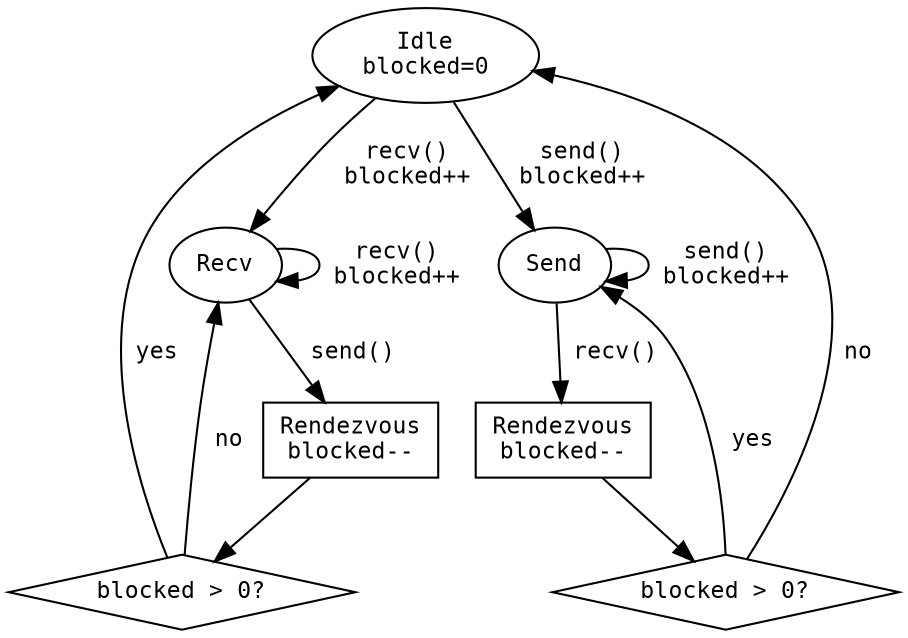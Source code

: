 digraph {
    ratio = "compress"
    node [fontsize=11,style=solid,fontname="inconsolata"]
    edge [fontsize=11,fontname="inconsolata"]
    //actual nodes
    Idle [shape=ellipse,label="Idle\nblocked=0"]
    Recv [shape=ellipse,label="Recv"]
    Send [shape=ellipse,label="Send"]
    IPC1 [shape=box label="Rendezvous\nblocked--"]
    IPC2 [shape=box label="Rendezvous\nblocked--"]

    TCB1 [shape=diamond label="blocked > 0?"]
    TCB2 [shape=diamond label="blocked > 0?"]
    
    Idle -> Recv[label=" recv()\n blocked++"]
    Idle -> Send[label=" send()\n blocked++"]

    Recv -> Recv[label=" recv()\n blocked++"]
    Recv -> IPC1[label=" send()"]
    IPC1 -> TCB1
    TCB1 -> Recv[label=" no"]
    TCB1 -> Idle[label=" yes"]

    Send -> Send[label=" send()\n blocked++"]
    Send -> IPC2[label=" recv()"]
    IPC2 -> TCB2
    TCB2 -> Send[label=" yes"]
    TCB2 -> Idle[label=" no"]
}
